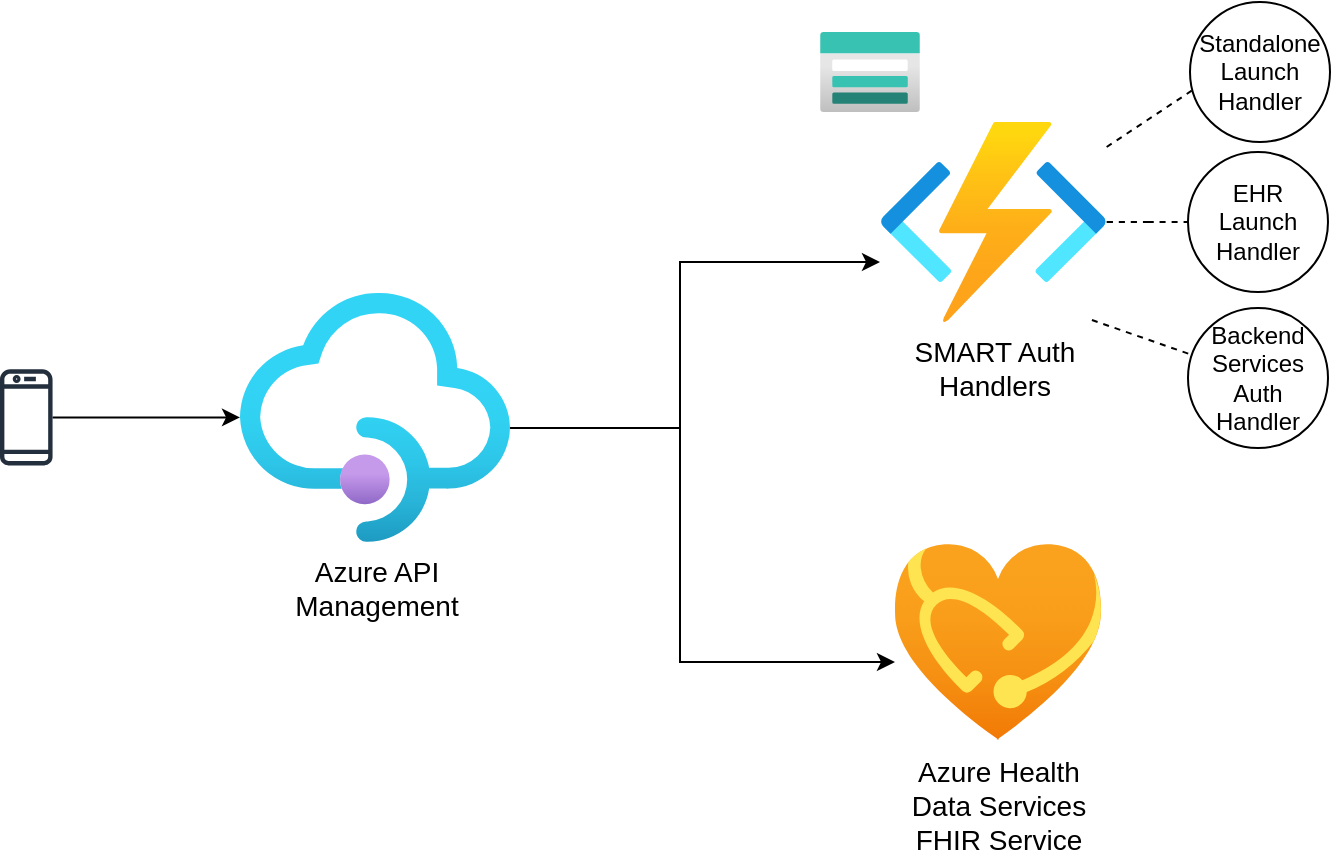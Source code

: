 <mxfile version="18.0.4" type="device"><diagram id="lz0S3DssIBxLUccR_W-F" name="Overview Architecture"><mxGraphModel dx="2413" dy="1338" grid="1" gridSize="10" guides="1" tooltips="1" connect="1" arrows="1" fold="1" page="1" pageScale="1" pageWidth="850" pageHeight="1100" math="0" shadow="0"><root><mxCell id="0"/><mxCell id="1" parent="0"/><mxCell id="rm7w85RIEBRO280C6xiR-10" value="" style="aspect=fixed;html=1;points=[];align=center;image;fontSize=12;image=img/lib/azure2/storage/Storage_Accounts.svg;" vertex="1" parent="1"><mxGeometry x="540" y="195" width="50" height="40" as="geometry"/></mxCell><mxCell id="rm7w85RIEBRO280C6xiR-1" value="Azure Health&lt;br style=&quot;font-size: 14px;&quot;&gt;Data Services&lt;br style=&quot;font-size: 14px;&quot;&gt;FHIR Service" style="aspect=fixed;html=1;points=[];align=center;image;fontSize=14;image=img/lib/azure2/integration/Azure_API_for_FHIR.svg;" vertex="1" parent="1"><mxGeometry x="577.49" y="450" width="103.03" height="100" as="geometry"/></mxCell><mxCell id="rm7w85RIEBRO280C6xiR-5" style="edgeStyle=orthogonalEdgeStyle;rounded=0;orthogonalLoop=1;jettySize=auto;html=1;" edge="1" parent="1" source="rm7w85RIEBRO280C6xiR-2" target="rm7w85RIEBRO280C6xiR-1"><mxGeometry relative="1" as="geometry"><Array as="points"><mxPoint x="470" y="393"/><mxPoint x="470" y="510"/></Array></mxGeometry></mxCell><mxCell id="rm7w85RIEBRO280C6xiR-7" style="edgeStyle=orthogonalEdgeStyle;rounded=0;orthogonalLoop=1;jettySize=auto;html=1;" edge="1" parent="1" source="rm7w85RIEBRO280C6xiR-2" target="rm7w85RIEBRO280C6xiR-6"><mxGeometry relative="1" as="geometry"><Array as="points"><mxPoint x="470" y="393"/><mxPoint x="470" y="310"/></Array></mxGeometry></mxCell><mxCell id="rm7w85RIEBRO280C6xiR-2" value="Azure API&lt;br style=&quot;font-size: 14px;&quot;&gt;Management" style="aspect=fixed;html=1;points=[];align=center;image;fontSize=14;image=img/lib/azure2/app_services/API_Management_Services.svg;" vertex="1" parent="1"><mxGeometry x="250" y="325.39" width="135" height="124.61" as="geometry"/></mxCell><mxCell id="rm7w85RIEBRO280C6xiR-19" style="edgeStyle=entityRelationEdgeStyle;curved=1;orthogonalLoop=1;jettySize=auto;html=1;dashed=1;endArrow=none;endFill=0;" edge="1" parent="1" source="rm7w85RIEBRO280C6xiR-6" target="rm7w85RIEBRO280C6xiR-16"><mxGeometry relative="1" as="geometry"/></mxCell><mxCell id="rm7w85RIEBRO280C6xiR-20" style="orthogonalLoop=1;jettySize=auto;html=1;dashed=1;exitX=0.935;exitY=0.99;exitDx=0;exitDy=0;exitPerimeter=0;rounded=0;endArrow=none;endFill=0;" edge="1" parent="1" source="rm7w85RIEBRO280C6xiR-6" target="rm7w85RIEBRO280C6xiR-17"><mxGeometry relative="1" as="geometry"/></mxCell><mxCell id="rm7w85RIEBRO280C6xiR-21" style="edgeStyle=none;rounded=0;orthogonalLoop=1;jettySize=auto;html=1;entryX=0.025;entryY=0.625;entryDx=0;entryDy=0;entryPerimeter=0;dashed=1;endArrow=none;endFill=0;" edge="1" parent="1" source="rm7w85RIEBRO280C6xiR-6" target="rm7w85RIEBRO280C6xiR-15"><mxGeometry relative="1" as="geometry"/></mxCell><mxCell id="rm7w85RIEBRO280C6xiR-6" value="SMART Auth &lt;br style=&quot;font-size: 14px;&quot;&gt;Handlers" style="aspect=fixed;html=1;points=[];align=center;image;fontSize=14;image=img/lib/azure2/compute/Function_Apps.svg;" vertex="1" parent="1"><mxGeometry x="570" y="240" width="113.33" height="100" as="geometry"/></mxCell><mxCell id="rm7w85RIEBRO280C6xiR-9" style="edgeStyle=orthogonalEdgeStyle;rounded=0;orthogonalLoop=1;jettySize=auto;html=1;" edge="1" parent="1" source="rm7w85RIEBRO280C6xiR-8" target="rm7w85RIEBRO280C6xiR-2"><mxGeometry relative="1" as="geometry"/></mxCell><mxCell id="rm7w85RIEBRO280C6xiR-8" value="" style="sketch=0;outlineConnect=0;fontColor=#232F3E;gradientColor=none;fillColor=#232F3D;strokeColor=none;dashed=0;verticalLabelPosition=bottom;verticalAlign=top;align=center;html=1;fontSize=12;fontStyle=0;aspect=fixed;pointerEvents=1;shape=mxgraph.aws4.mobile_client;" vertex="1" parent="1"><mxGeometry x="130" y="362.69" width="26.28" height="50" as="geometry"/></mxCell><mxCell id="rm7w85RIEBRO280C6xiR-15" value="Standalone&lt;br&gt;Launch&lt;br&gt;Handler" style="ellipse;whiteSpace=wrap;html=1;aspect=fixed;" vertex="1" parent="1"><mxGeometry x="725" y="180" width="70" height="70" as="geometry"/></mxCell><mxCell id="rm7w85RIEBRO280C6xiR-16" value="EHR Launch&lt;br&gt;Handler" style="ellipse;whiteSpace=wrap;html=1;aspect=fixed;" vertex="1" parent="1"><mxGeometry x="724" y="255" width="70" height="70" as="geometry"/></mxCell><mxCell id="rm7w85RIEBRO280C6xiR-17" value="Backend Services Auth Handler" style="ellipse;whiteSpace=wrap;html=1;aspect=fixed;" vertex="1" parent="1"><mxGeometry x="724" y="333" width="70" height="70" as="geometry"/></mxCell></root></mxGraphModel></diagram></mxfile>